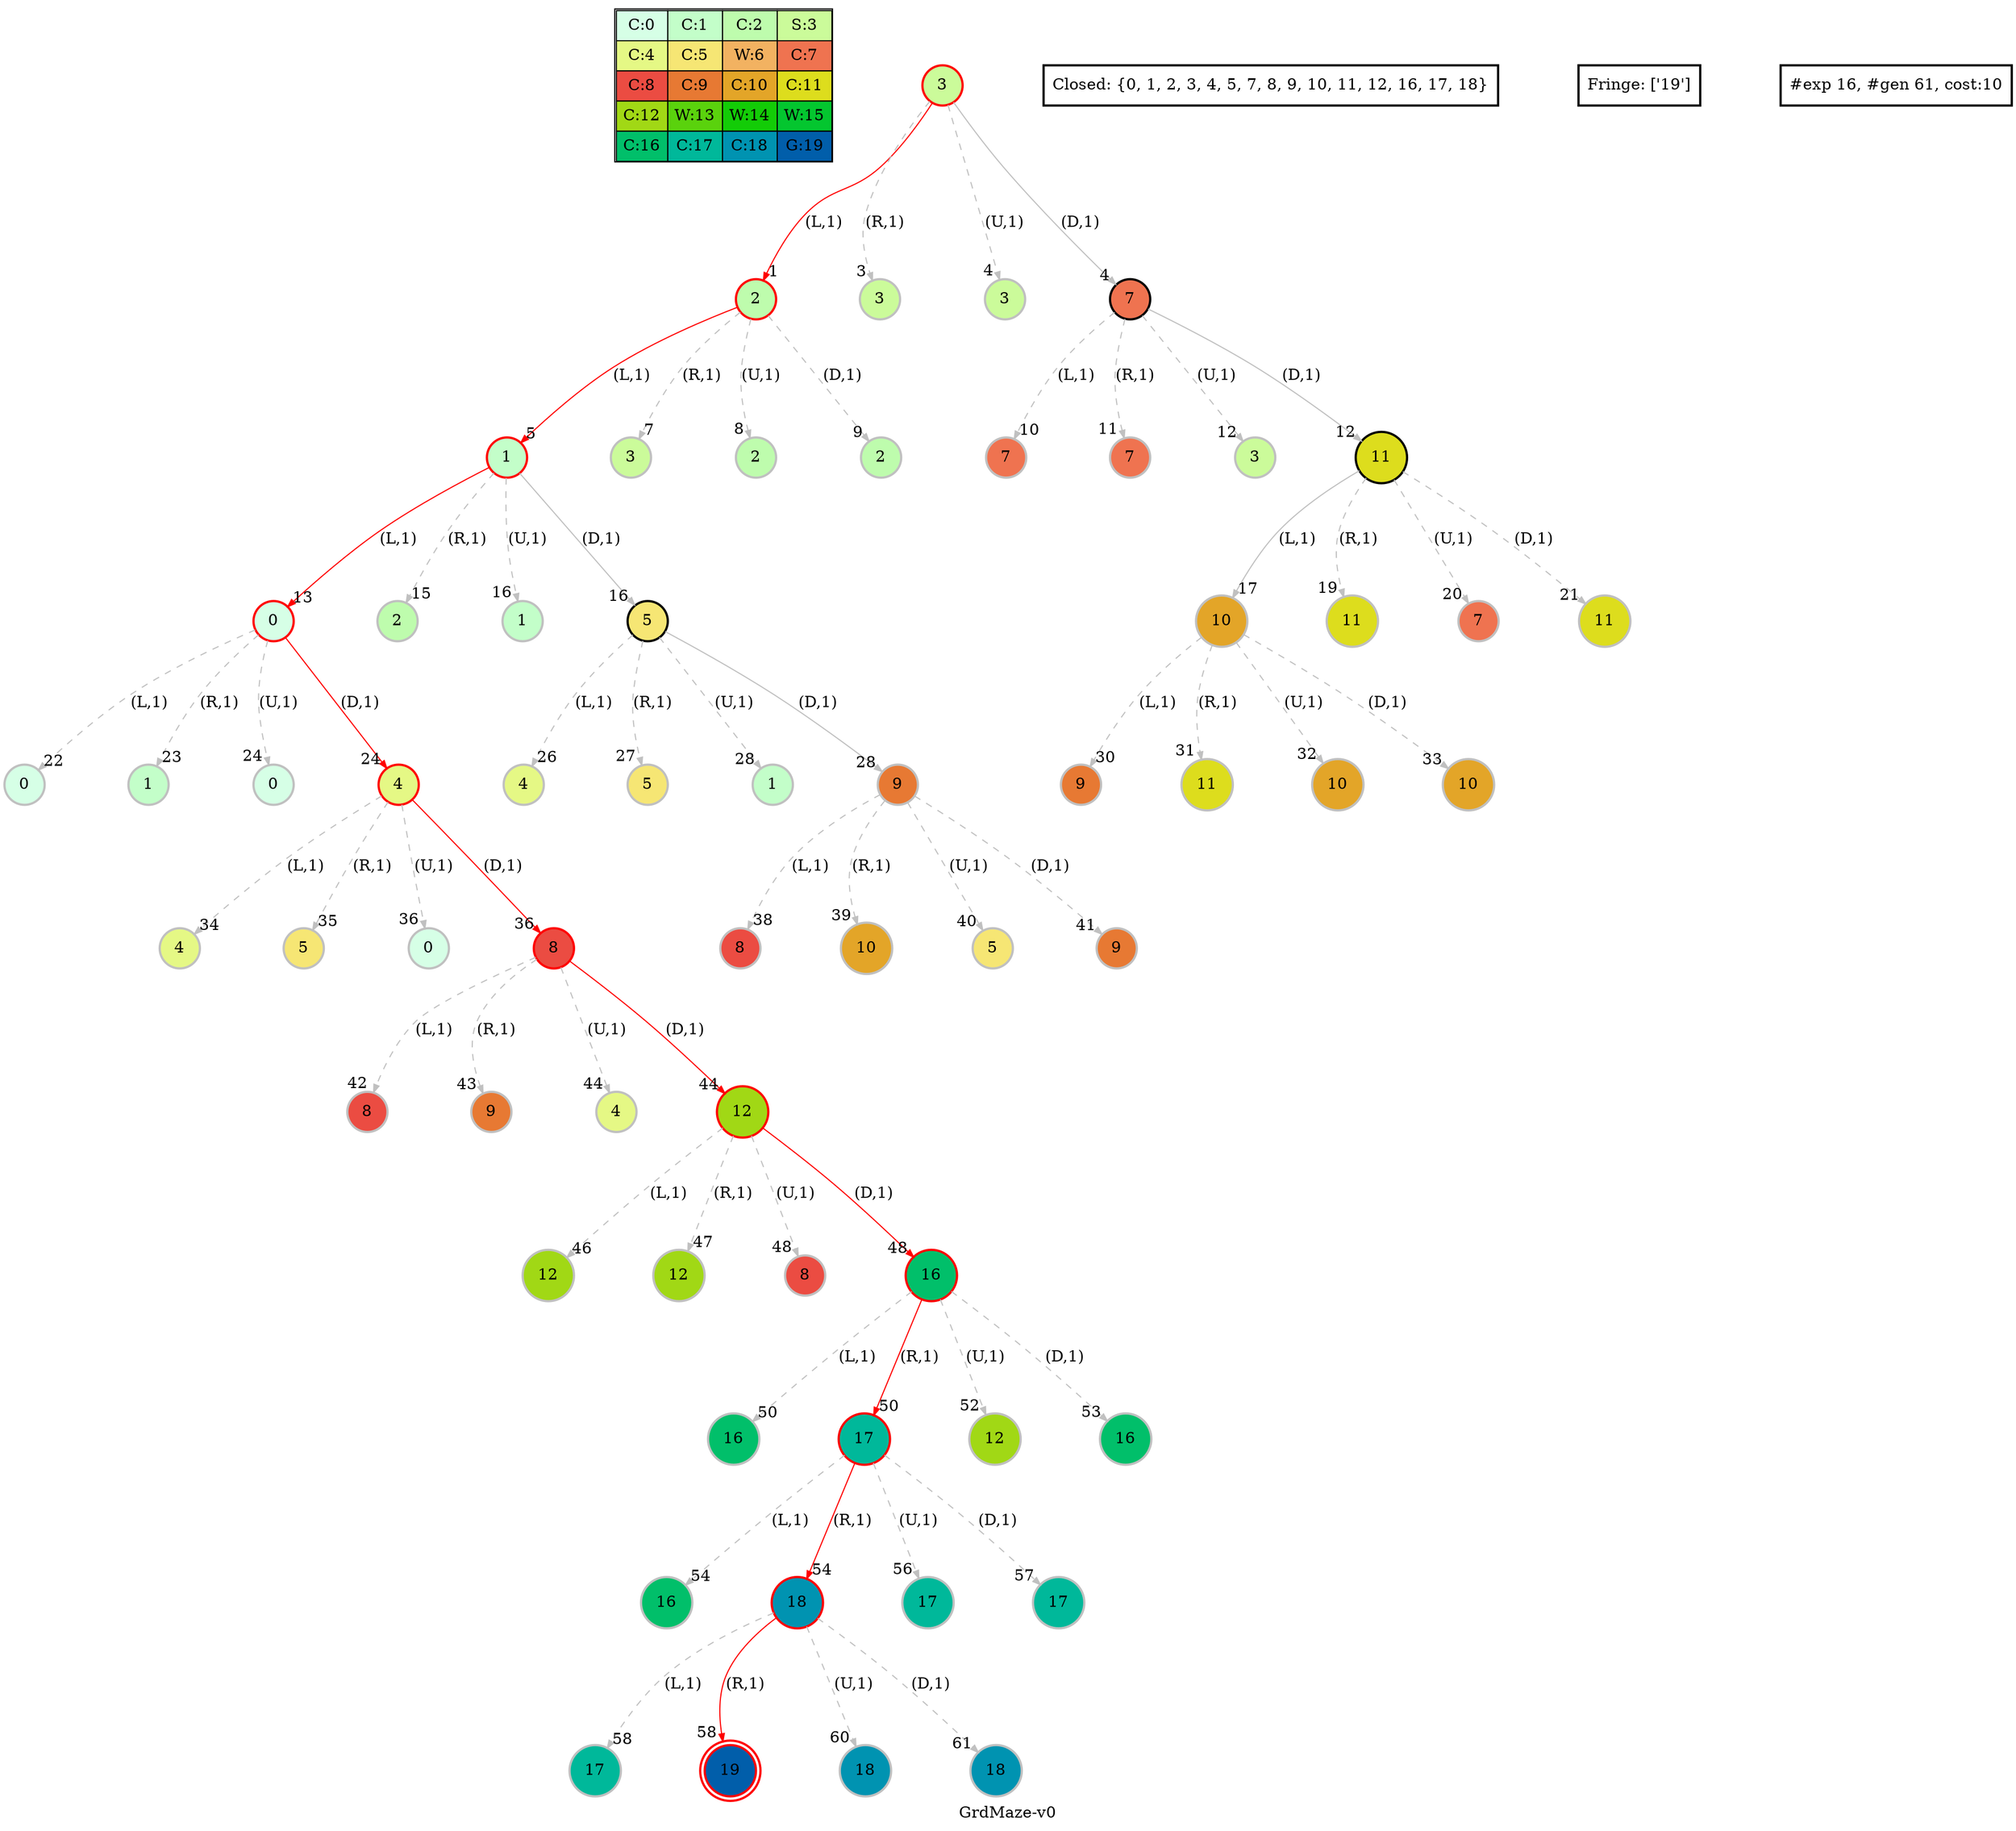 digraph GrdMaze { label="GrdMaze-v0" nodesep=1 ranksep="1.2" node [shape=circle penwidth=2] edge [arrowsize=0.7] 
subgraph MAP {label=Map;map [shape=plaintext label=<<table border="1" cellpadding="5" cellspacing="0" cellborder="1"><tr><td bgcolor="0.39803922 0.15947579 0.99679532 1.        ">C:0</td><td bgcolor="0.35098039 0.23194764 0.99315867 1.        ">C:1</td><td bgcolor="0.29607843 0.31486959 0.98720184 1.        ">C:2</td><td bgcolor="0.24901961 0.38410575 0.98063477 1.        ">S:3</td></tr><tr><td bgcolor="0.19411765 0.46220388 0.97128103 1.        ">C:4</td><td bgcolor="0.14705882 0.52643216 0.96182564 1.        ">C:5</td><td bgcolor="0.09215686 0.59770746 0.94913494 1.        ">W:6</td><td bgcolor="0.0372549  0.66454018 0.93467977 1.        ">C:7</td></tr><tr><td bgcolor="0.00980392 0.71791192 0.92090552 1.        ">C:8</td><td bgcolor="0.06470588 0.77520398 0.9032472  1.        ">C:9</td><td bgcolor="0.11176471 0.81974048 0.88677369 1.        ">C:10</td><td bgcolor="0.16666667 0.8660254  0.8660254  1.        ">C:11</td></tr><tr><td bgcolor="0.21372549 0.9005867  0.84695821 1.        ">C:12</td><td bgcolor="0.26862745 0.93467977 0.82325295 1.        ">W:13</td><td bgcolor="0.32352941 0.96182564 0.79801723 1.        ">W:14</td><td bgcolor="0.37058824 0.97940977 0.77520398 1.        ">W:15</td></tr><tr><td bgcolor="0.4254902  0.99315867 0.74725253 1.        ">C:16</td><td bgcolor="0.47254902 0.99907048 0.72218645 1.        ">C:17</td><td bgcolor="0.52745098 0.99907048 0.69169844 1.        ">C:18</td><td bgcolor="0.5745098  0.99315867 0.66454018 1.        ">G:19</td></tr></table>>]} 
"0_3" [label="3" style=filled color=grey fillcolor="0.24901961 0.38410575 0.98063477 1.        " ];
"0_3" [label="3" style=filled color=black color=red fillcolor="0.24901961 0.38410575 0.98063477 1.        " ];"0_3.2-0" [label="2" style=filled color=grey color=red fillcolor="0.29607843 0.31486959 0.98720184 1.        " ]; "0_3" -> "0_3.2-0" [label="(L,1)" headlabel=" 1 " style="" color=grey color=red ]; "0_c" [label="Closed: {3}" shape=box]; "0_fr" [label="Fringe: []" shape=box];
"0_3.3-1" [label="3" style=filled color=grey fillcolor="0.24901961 0.38410575 0.98063477 1.        " ]; "0_3" -> "0_3.3-1" [label="(R,1)" headlabel=" 3 " style="dashed" color=grey ]; "0_c" [label="Closed: {3}" shape=box]; "0_fr" [label="Fringe: ['2']" shape=box];
"0_3.3-2" [label="3" style=filled color=grey fillcolor="0.24901961 0.38410575 0.98063477 1.        " ]; "0_3" -> "0_3.3-2" [label="(U,1)" headlabel=" 4 " style="dashed" color=grey ]; "0_c" [label="Closed: {3}" shape=box]; "0_fr" [label="Fringe: ['2']" shape=box];
"0_3.7-3" [label="7" style=filled color=grey fillcolor="0.0372549  0.66454018 0.93467977 1.        " ]; "0_3" -> "0_3.7-3" [label="(D,1)" headlabel=" 4 " style="" color=grey ]; "0_c" [label="Closed: {3}" shape=box]; "0_fr" [label="Fringe: ['2']" shape=box];
"0_3.2-0" [label="2" style=filled color=black color=red fillcolor="0.29607843 0.31486959 0.98720184 1.        " ];"0_3.2.1-0" [label="1" style=filled color=grey color=red fillcolor="0.35098039 0.23194764 0.99315867 1.        " ]; "0_3.2-0" -> "0_3.2.1-0" [label="(L,1)" headlabel=" 5 " style="" color=grey color=red ]; "0_c" [label="Closed: {2, 3}" shape=box]; "0_fr" [label="Fringe: ['7']" shape=box];
"0_3.2.3-1" [label="3" style=filled color=grey fillcolor="0.24901961 0.38410575 0.98063477 1.        " ]; "0_3.2-0" -> "0_3.2.3-1" [label="(R,1)" headlabel=" 7 " style="dashed" color=grey ]; "0_c" [label="Closed: {2, 3}" shape=box]; "0_fr" [label="Fringe: ['7', '1']" shape=box];
"0_3.2.2-2" [label="2" style=filled color=grey fillcolor="0.29607843 0.31486959 0.98720184 1.        " ]; "0_3.2-0" -> "0_3.2.2-2" [label="(U,1)" headlabel=" 8 " style="dashed" color=grey ]; "0_c" [label="Closed: {2, 3}" shape=box]; "0_fr" [label="Fringe: ['7', '1']" shape=box];
"0_3.2.2-3" [label="2" style=filled color=grey fillcolor="0.29607843 0.31486959 0.98720184 1.        " ]; "0_3.2-0" -> "0_3.2.2-3" [label="(D,1)" headlabel=" 9 " style="dashed" color=grey ]; "0_c" [label="Closed: {2, 3}" shape=box]; "0_fr" [label="Fringe: ['7', '1']" shape=box];
"0_3.7.7-0" [label="7" style=filled color=grey fillcolor="0.0372549  0.66454018 0.93467977 1.        " ]; "0_3.7-3" -> "0_3.7.7-0" [label="(L,1)" headlabel=" 10 " style="dashed" color=grey ]; "0_c" [label="Closed: {2, 3, 7}" shape=box]; "0_fr" [label="Fringe: ['1']" shape=box];
"0_3.7.7-1" [label="7" style=filled color=grey fillcolor="0.0372549  0.66454018 0.93467977 1.        " ]; "0_3.7-3" -> "0_3.7.7-1" [label="(R,1)" headlabel=" 11 " style="dashed" color=grey ]; "0_c" [label="Closed: {2, 3, 7}" shape=box]; "0_fr" [label="Fringe: ['1']" shape=box];
"0_3.7.3-2" [label="3" style=filled color=grey fillcolor="0.24901961 0.38410575 0.98063477 1.        " ]; "0_3.7-3" -> "0_3.7.3-2" [label="(U,1)" headlabel=" 12 " style="dashed" color=grey ]; "0_c" [label="Closed: {2, 3, 7}" shape=box]; "0_fr" [label="Fringe: ['1']" shape=box];
"0_3.7-3" [label="7" style=filled color=black fillcolor="0.0372549  0.66454018 0.93467977 1.        " ];"0_3.7.11-3" [label="11" style=filled color=grey fillcolor="0.16666667 0.8660254  0.8660254  1.        " ]; "0_3.7-3" -> "0_3.7.11-3" [label="(D,1)" headlabel=" 12 " style="" color=grey ]; "0_c" [label="Closed: {2, 3, 7}" shape=box]; "0_fr" [label="Fringe: ['1']" shape=box];
"0_3.2.1-0" [label="1" style=filled color=black color=red fillcolor="0.35098039 0.23194764 0.99315867 1.        " ];"0_3.2.1.0-0" [label="0" style=filled color=grey color=red fillcolor="0.39803922 0.15947579 0.99679532 1.        " ]; "0_3.2.1-0" -> "0_3.2.1.0-0" [label="(L,1)" headlabel=" 13 " style="" color=grey color=red ]; "0_c" [label="Closed: {1, 2, 3, 7}" shape=box]; "0_fr" [label="Fringe: ['11']" shape=box];
"0_3.2.1.2-1" [label="2" style=filled color=grey fillcolor="0.29607843 0.31486959 0.98720184 1.        " ]; "0_3.2.1-0" -> "0_3.2.1.2-1" [label="(R,1)" headlabel=" 15 " style="dashed" color=grey ]; "0_c" [label="Closed: {1, 2, 3, 7}" shape=box]; "0_fr" [label="Fringe: ['11', '0']" shape=box];
"0_3.2.1.1-2" [label="1" style=filled color=grey fillcolor="0.35098039 0.23194764 0.99315867 1.        " ]; "0_3.2.1-0" -> "0_3.2.1.1-2" [label="(U,1)" headlabel=" 16 " style="dashed" color=grey ]; "0_c" [label="Closed: {1, 2, 3, 7}" shape=box]; "0_fr" [label="Fringe: ['11', '0']" shape=box];
"0_3.2.1.5-3" [label="5" style=filled color=grey fillcolor="0.14705882 0.52643216 0.96182564 1.        " ]; "0_3.2.1-0" -> "0_3.2.1.5-3" [label="(D,1)" headlabel=" 16 " style="" color=grey ]; "0_c" [label="Closed: {1, 2, 3, 7}" shape=box]; "0_fr" [label="Fringe: ['11', '0']" shape=box];
"0_3.7.11-3" [label="11" style=filled color=black fillcolor="0.16666667 0.8660254  0.8660254  1.        " ];"0_3.7.11.10-0" [label="10" style=filled color=grey fillcolor="0.11176471 0.81974048 0.88677369 1.        " ]; "0_3.7.11-3" -> "0_3.7.11.10-0" [label="(L,1)" headlabel=" 17 " style="" color=grey ]; "0_c" [label="Closed: {1, 2, 3, 7, 11}" shape=box]; "0_fr" [label="Fringe: ['0', '5']" shape=box];
"0_3.7.11.11-1" [label="11" style=filled color=grey fillcolor="0.16666667 0.8660254  0.8660254  1.        " ]; "0_3.7.11-3" -> "0_3.7.11.11-1" [label="(R,1)" headlabel=" 19 " style="dashed" color=grey ]; "0_c" [label="Closed: {1, 2, 3, 7, 11}" shape=box]; "0_fr" [label="Fringe: ['0', '5', '10']" shape=box];
"0_3.7.11.7-2" [label="7" style=filled color=grey fillcolor="0.0372549  0.66454018 0.93467977 1.        " ]; "0_3.7.11-3" -> "0_3.7.11.7-2" [label="(U,1)" headlabel=" 20 " style="dashed" color=grey ]; "0_c" [label="Closed: {1, 2, 3, 7, 11}" shape=box]; "0_fr" [label="Fringe: ['0', '5', '10']" shape=box];
"0_3.7.11.11-3" [label="11" style=filled color=grey fillcolor="0.16666667 0.8660254  0.8660254  1.        " ]; "0_3.7.11-3" -> "0_3.7.11.11-3" [label="(D,1)" headlabel=" 21 " style="dashed" color=grey ]; "0_c" [label="Closed: {1, 2, 3, 7, 11}" shape=box]; "0_fr" [label="Fringe: ['0', '5', '10']" shape=box];
"0_3.2.1.0.0-0" [label="0" style=filled color=grey fillcolor="0.39803922 0.15947579 0.99679532 1.        " ]; "0_3.2.1.0-0" -> "0_3.2.1.0.0-0" [label="(L,1)" headlabel=" 22 " style="dashed" color=grey ]; "0_c" [label="Closed: {0, 1, 2, 3, 7, 11}" shape=box]; "0_fr" [label="Fringe: ['5', '10']" shape=box];
"0_3.2.1.0.1-1" [label="1" style=filled color=grey fillcolor="0.35098039 0.23194764 0.99315867 1.        " ]; "0_3.2.1.0-0" -> "0_3.2.1.0.1-1" [label="(R,1)" headlabel=" 23 " style="dashed" color=grey ]; "0_c" [label="Closed: {0, 1, 2, 3, 7, 11}" shape=box]; "0_fr" [label="Fringe: ['5', '10']" shape=box];
"0_3.2.1.0.0-2" [label="0" style=filled color=grey fillcolor="0.39803922 0.15947579 0.99679532 1.        " ]; "0_3.2.1.0-0" -> "0_3.2.1.0.0-2" [label="(U,1)" headlabel=" 24 " style="dashed" color=grey ]; "0_c" [label="Closed: {0, 1, 2, 3, 7, 11}" shape=box]; "0_fr" [label="Fringe: ['5', '10']" shape=box];
"0_3.2.1.0-0" [label="0" style=filled color=black color=red fillcolor="0.39803922 0.15947579 0.99679532 1.        " ];"0_3.2.1.0.4-3" [label="4" style=filled color=grey color=red fillcolor="0.19411765 0.46220388 0.97128103 1.        " ]; "0_3.2.1.0-0" -> "0_3.2.1.0.4-3" [label="(D,1)" headlabel=" 24 " style="" color=grey color=red ]; "0_c" [label="Closed: {0, 1, 2, 3, 7, 11}" shape=box]; "0_fr" [label="Fringe: ['5', '10']" shape=box];
"0_3.2.1.5.4-0" [label="4" style=filled color=grey fillcolor="0.19411765 0.46220388 0.97128103 1.        " ]; "0_3.2.1.5-3" -> "0_3.2.1.5.4-0" [label="(L,1)" headlabel=" 26 " style="dashed" color=grey ]; "0_c" [label="Closed: {0, 1, 2, 3, 5, 7, 11}" shape=box]; "0_fr" [label="Fringe: ['10', '4']" shape=box];
"0_3.2.1.5.5-1" [label="5" style=filled color=grey fillcolor="0.14705882 0.52643216 0.96182564 1.        " ]; "0_3.2.1.5-3" -> "0_3.2.1.5.5-1" [label="(R,1)" headlabel=" 27 " style="dashed" color=grey ]; "0_c" [label="Closed: {0, 1, 2, 3, 5, 7, 11}" shape=box]; "0_fr" [label="Fringe: ['10', '4']" shape=box];
"0_3.2.1.5.1-2" [label="1" style=filled color=grey fillcolor="0.35098039 0.23194764 0.99315867 1.        " ]; "0_3.2.1.5-3" -> "0_3.2.1.5.1-2" [label="(U,1)" headlabel=" 28 " style="dashed" color=grey ]; "0_c" [label="Closed: {0, 1, 2, 3, 5, 7, 11}" shape=box]; "0_fr" [label="Fringe: ['10', '4']" shape=box];
"0_3.2.1.5-3" [label="5" style=filled color=black fillcolor="0.14705882 0.52643216 0.96182564 1.        " ];"0_3.2.1.5.9-3" [label="9" style=filled color=grey fillcolor="0.06470588 0.77520398 0.9032472  1.        " ]; "0_3.2.1.5-3" -> "0_3.2.1.5.9-3" [label="(D,1)" headlabel=" 28 " style="" color=grey ]; "0_c" [label="Closed: {0, 1, 2, 3, 5, 7, 11}" shape=box]; "0_fr" [label="Fringe: ['10', '4']" shape=box];
"0_3.7.11.10.9-0" [label="9" style=filled color=grey fillcolor="0.06470588 0.77520398 0.9032472  1.        " ]; "0_3.7.11.10-0" -> "0_3.7.11.10.9-0" [label="(L,1)" headlabel=" 30 " style="dashed" color=grey ]; "0_c" [label="Closed: {0, 1, 2, 3, 5, 7, 10, 11}" shape=box]; "0_fr" [label="Fringe: ['4', '9']" shape=box];
"0_3.7.11.10.11-1" [label="11" style=filled color=grey fillcolor="0.16666667 0.8660254  0.8660254  1.        " ]; "0_3.7.11.10-0" -> "0_3.7.11.10.11-1" [label="(R,1)" headlabel=" 31 " style="dashed" color=grey ]; "0_c" [label="Closed: {0, 1, 2, 3, 5, 7, 10, 11}" shape=box]; "0_fr" [label="Fringe: ['4', '9']" shape=box];
"0_3.7.11.10.10-2" [label="10" style=filled color=grey fillcolor="0.11176471 0.81974048 0.88677369 1.        " ]; "0_3.7.11.10-0" -> "0_3.7.11.10.10-2" [label="(U,1)" headlabel=" 32 " style="dashed" color=grey ]; "0_c" [label="Closed: {0, 1, 2, 3, 5, 7, 10, 11}" shape=box]; "0_fr" [label="Fringe: ['4', '9']" shape=box];
"0_3.7.11.10.10-3" [label="10" style=filled color=grey fillcolor="0.11176471 0.81974048 0.88677369 1.        " ]; "0_3.7.11.10-0" -> "0_3.7.11.10.10-3" [label="(D,1)" headlabel=" 33 " style="dashed" color=grey ]; "0_c" [label="Closed: {0, 1, 2, 3, 5, 7, 10, 11}" shape=box]; "0_fr" [label="Fringe: ['4', '9']" shape=box];
"0_3.2.1.0.4.4-0" [label="4" style=filled color=grey fillcolor="0.19411765 0.46220388 0.97128103 1.        " ]; "0_3.2.1.0.4-3" -> "0_3.2.1.0.4.4-0" [label="(L,1)" headlabel=" 34 " style="dashed" color=grey ]; "0_c" [label="Closed: {0, 1, 2, 3, 4, 5, 7, 10, 11}" shape=box]; "0_fr" [label="Fringe: ['9']" shape=box];
"0_3.2.1.0.4.5-1" [label="5" style=filled color=grey fillcolor="0.14705882 0.52643216 0.96182564 1.        " ]; "0_3.2.1.0.4-3" -> "0_3.2.1.0.4.5-1" [label="(R,1)" headlabel=" 35 " style="dashed" color=grey ]; "0_c" [label="Closed: {0, 1, 2, 3, 4, 5, 7, 10, 11}" shape=box]; "0_fr" [label="Fringe: ['9']" shape=box];
"0_3.2.1.0.4.0-2" [label="0" style=filled color=grey fillcolor="0.39803922 0.15947579 0.99679532 1.        " ]; "0_3.2.1.0.4-3" -> "0_3.2.1.0.4.0-2" [label="(U,1)" headlabel=" 36 " style="dashed" color=grey ]; "0_c" [label="Closed: {0, 1, 2, 3, 4, 5, 7, 10, 11}" shape=box]; "0_fr" [label="Fringe: ['9']" shape=box];
"0_3.2.1.0.4-3" [label="4" style=filled color=black color=red fillcolor="0.19411765 0.46220388 0.97128103 1.        " ];"0_3.2.1.0.4.8-3" [label="8" style=filled color=grey color=red fillcolor="0.00980392 0.71791192 0.92090552 1.        " ]; "0_3.2.1.0.4-3" -> "0_3.2.1.0.4.8-3" [label="(D,1)" headlabel=" 36 " style="" color=grey color=red ]; "0_c" [label="Closed: {0, 1, 2, 3, 4, 5, 7, 10, 11}" shape=box]; "0_fr" [label="Fringe: ['9']" shape=box];
"0_3.2.1.5.9.8-0" [label="8" style=filled color=grey fillcolor="0.00980392 0.71791192 0.92090552 1.        " ]; "0_3.2.1.5.9-3" -> "0_3.2.1.5.9.8-0" [label="(L,1)" headlabel=" 38 " style="dashed" color=grey ]; "0_c" [label="Closed: {0, 1, 2, 3, 4, 5, 7, 9, 10, 11}" shape=box]; "0_fr" [label="Fringe: ['8']" shape=box];
"0_3.2.1.5.9.10-1" [label="10" style=filled color=grey fillcolor="0.11176471 0.81974048 0.88677369 1.        " ]; "0_3.2.1.5.9-3" -> "0_3.2.1.5.9.10-1" [label="(R,1)" headlabel=" 39 " style="dashed" color=grey ]; "0_c" [label="Closed: {0, 1, 2, 3, 4, 5, 7, 9, 10, 11}" shape=box]; "0_fr" [label="Fringe: ['8']" shape=box];
"0_3.2.1.5.9.5-2" [label="5" style=filled color=grey fillcolor="0.14705882 0.52643216 0.96182564 1.        " ]; "0_3.2.1.5.9-3" -> "0_3.2.1.5.9.5-2" [label="(U,1)" headlabel=" 40 " style="dashed" color=grey ]; "0_c" [label="Closed: {0, 1, 2, 3, 4, 5, 7, 9, 10, 11}" shape=box]; "0_fr" [label="Fringe: ['8']" shape=box];
"0_3.2.1.5.9.9-3" [label="9" style=filled color=grey fillcolor="0.06470588 0.77520398 0.9032472  1.        " ]; "0_3.2.1.5.9-3" -> "0_3.2.1.5.9.9-3" [label="(D,1)" headlabel=" 41 " style="dashed" color=grey ]; "0_c" [label="Closed: {0, 1, 2, 3, 4, 5, 7, 9, 10, 11}" shape=box]; "0_fr" [label="Fringe: ['8']" shape=box];
"0_3.2.1.0.4.8.8-0" [label="8" style=filled color=grey fillcolor="0.00980392 0.71791192 0.92090552 1.        " ]; "0_3.2.1.0.4.8-3" -> "0_3.2.1.0.4.8.8-0" [label="(L,1)" headlabel=" 42 " style="dashed" color=grey ]; "0_c" [label="Closed: {0, 1, 2, 3, 4, 5, 7, 8, 9, 10, 11}" shape=box]; "0_fr" [label="Fringe: []" shape=box];
"0_3.2.1.0.4.8.9-1" [label="9" style=filled color=grey fillcolor="0.06470588 0.77520398 0.9032472  1.        " ]; "0_3.2.1.0.4.8-3" -> "0_3.2.1.0.4.8.9-1" [label="(R,1)" headlabel=" 43 " style="dashed" color=grey ]; "0_c" [label="Closed: {0, 1, 2, 3, 4, 5, 7, 8, 9, 10, 11}" shape=box]; "0_fr" [label="Fringe: []" shape=box];
"0_3.2.1.0.4.8.4-2" [label="4" style=filled color=grey fillcolor="0.19411765 0.46220388 0.97128103 1.        " ]; "0_3.2.1.0.4.8-3" -> "0_3.2.1.0.4.8.4-2" [label="(U,1)" headlabel=" 44 " style="dashed" color=grey ]; "0_c" [label="Closed: {0, 1, 2, 3, 4, 5, 7, 8, 9, 10, 11}" shape=box]; "0_fr" [label="Fringe: []" shape=box];
"0_3.2.1.0.4.8-3" [label="8" style=filled color=black color=red fillcolor="0.00980392 0.71791192 0.92090552 1.        " ];"0_3.2.1.0.4.8.12-3" [label="12" style=filled color=grey color=red fillcolor="0.21372549 0.9005867  0.84695821 1.        " ]; "0_3.2.1.0.4.8-3" -> "0_3.2.1.0.4.8.12-3" [label="(D,1)" headlabel=" 44 " style="" color=grey color=red ]; "0_c" [label="Closed: {0, 1, 2, 3, 4, 5, 7, 8, 9, 10, 11}" shape=box]; "0_fr" [label="Fringe: []" shape=box];
"0_3.2.1.0.4.8.12.12-0" [label="12" style=filled color=grey fillcolor="0.21372549 0.9005867  0.84695821 1.        " ]; "0_3.2.1.0.4.8.12-3" -> "0_3.2.1.0.4.8.12.12-0" [label="(L,1)" headlabel=" 46 " style="dashed" color=grey ]; "0_c" [label="Closed: {0, 1, 2, 3, 4, 5, 7, 8, 9, 10, 11, 12}" shape=box]; "0_fr" [label="Fringe: []" shape=box];
"0_3.2.1.0.4.8.12.12-1" [label="12" style=filled color=grey fillcolor="0.21372549 0.9005867  0.84695821 1.        " ]; "0_3.2.1.0.4.8.12-3" -> "0_3.2.1.0.4.8.12.12-1" [label="(R,1)" headlabel=" 47 " style="dashed" color=grey ]; "0_c" [label="Closed: {0, 1, 2, 3, 4, 5, 7, 8, 9, 10, 11, 12}" shape=box]; "0_fr" [label="Fringe: []" shape=box];
"0_3.2.1.0.4.8.12.8-2" [label="8" style=filled color=grey fillcolor="0.00980392 0.71791192 0.92090552 1.        " ]; "0_3.2.1.0.4.8.12-3" -> "0_3.2.1.0.4.8.12.8-2" [label="(U,1)" headlabel=" 48 " style="dashed" color=grey ]; "0_c" [label="Closed: {0, 1, 2, 3, 4, 5, 7, 8, 9, 10, 11, 12}" shape=box]; "0_fr" [label="Fringe: []" shape=box];
"0_3.2.1.0.4.8.12-3" [label="12" style=filled color=black color=red fillcolor="0.21372549 0.9005867  0.84695821 1.        " ];"0_3.2.1.0.4.8.12.16-3" [label="16" style=filled color=grey color=red fillcolor="0.4254902  0.99315867 0.74725253 1.        " ]; "0_3.2.1.0.4.8.12-3" -> "0_3.2.1.0.4.8.12.16-3" [label="(D,1)" headlabel=" 48 " style="" color=grey color=red ]; "0_c" [label="Closed: {0, 1, 2, 3, 4, 5, 7, 8, 9, 10, 11, 12}" shape=box]; "0_fr" [label="Fringe: []" shape=box];
"0_3.2.1.0.4.8.12.16.16-0" [label="16" style=filled color=grey fillcolor="0.4254902  0.99315867 0.74725253 1.        " ]; "0_3.2.1.0.4.8.12.16-3" -> "0_3.2.1.0.4.8.12.16.16-0" [label="(L,1)" headlabel=" 50 " style="dashed" color=grey ]; "0_c" [label="Closed: {0, 1, 2, 3, 4, 5, 7, 8, 9, 10, 11, 12, 16}" shape=box]; "0_fr" [label="Fringe: []" shape=box];
"0_3.2.1.0.4.8.12.16-3" [label="16" style=filled color=black color=red fillcolor="0.4254902  0.99315867 0.74725253 1.        " ];"0_3.2.1.0.4.8.12.16.17-1" [label="17" style=filled color=grey color=red fillcolor="0.47254902 0.99907048 0.72218645 1.        " ]; "0_3.2.1.0.4.8.12.16-3" -> "0_3.2.1.0.4.8.12.16.17-1" [label="(R,1)" headlabel=" 50 " style="" color=grey color=red ]; "0_c" [label="Closed: {0, 1, 2, 3, 4, 5, 7, 8, 9, 10, 11, 12, 16}" shape=box]; "0_fr" [label="Fringe: []" shape=box];
"0_3.2.1.0.4.8.12.16.12-2" [label="12" style=filled color=grey fillcolor="0.21372549 0.9005867  0.84695821 1.        " ]; "0_3.2.1.0.4.8.12.16-3" -> "0_3.2.1.0.4.8.12.16.12-2" [label="(U,1)" headlabel=" 52 " style="dashed" color=grey ]; "0_c" [label="Closed: {0, 1, 2, 3, 4, 5, 7, 8, 9, 10, 11, 12, 16}" shape=box]; "0_fr" [label="Fringe: ['17']" shape=box];
"0_3.2.1.0.4.8.12.16.16-3" [label="16" style=filled color=grey fillcolor="0.4254902  0.99315867 0.74725253 1.        " ]; "0_3.2.1.0.4.8.12.16-3" -> "0_3.2.1.0.4.8.12.16.16-3" [label="(D,1)" headlabel=" 53 " style="dashed" color=grey ]; "0_c" [label="Closed: {0, 1, 2, 3, 4, 5, 7, 8, 9, 10, 11, 12, 16}" shape=box]; "0_fr" [label="Fringe: ['17']" shape=box];
"0_3.2.1.0.4.8.12.16.17.16-0" [label="16" style=filled color=grey fillcolor="0.4254902  0.99315867 0.74725253 1.        " ]; "0_3.2.1.0.4.8.12.16.17-1" -> "0_3.2.1.0.4.8.12.16.17.16-0" [label="(L,1)" headlabel=" 54 " style="dashed" color=grey ]; "0_c" [label="Closed: {0, 1, 2, 3, 4, 5, 7, 8, 9, 10, 11, 12, 16, 17}" shape=box]; "0_fr" [label="Fringe: []" shape=box];
"0_3.2.1.0.4.8.12.16.17-1" [label="17" style=filled color=black color=red fillcolor="0.47254902 0.99907048 0.72218645 1.        " ];"0_3.2.1.0.4.8.12.16.17.18-1" [label="18" style=filled color=grey color=red fillcolor="0.52745098 0.99907048 0.69169844 1.        " ]; "0_3.2.1.0.4.8.12.16.17-1" -> "0_3.2.1.0.4.8.12.16.17.18-1" [label="(R,1)" headlabel=" 54 " style="" color=grey color=red ]; "0_c" [label="Closed: {0, 1, 2, 3, 4, 5, 7, 8, 9, 10, 11, 12, 16, 17}" shape=box]; "0_fr" [label="Fringe: []" shape=box];
"0_3.2.1.0.4.8.12.16.17.17-2" [label="17" style=filled color=grey fillcolor="0.47254902 0.99907048 0.72218645 1.        " ]; "0_3.2.1.0.4.8.12.16.17-1" -> "0_3.2.1.0.4.8.12.16.17.17-2" [label="(U,1)" headlabel=" 56 " style="dashed" color=grey ]; "0_c" [label="Closed: {0, 1, 2, 3, 4, 5, 7, 8, 9, 10, 11, 12, 16, 17}" shape=box]; "0_fr" [label="Fringe: ['18']" shape=box];
"0_3.2.1.0.4.8.12.16.17.17-3" [label="17" style=filled color=grey fillcolor="0.47254902 0.99907048 0.72218645 1.        " ]; "0_3.2.1.0.4.8.12.16.17-1" -> "0_3.2.1.0.4.8.12.16.17.17-3" [label="(D,1)" headlabel=" 57 " style="dashed" color=grey ]; "0_c" [label="Closed: {0, 1, 2, 3, 4, 5, 7, 8, 9, 10, 11, 12, 16, 17}" shape=box]; "0_fr" [label="Fringe: ['18']" shape=box];
"0_3.2.1.0.4.8.12.16.17.18.17-0" [label="17" style=filled color=grey fillcolor="0.47254902 0.99907048 0.72218645 1.        " ]; "0_3.2.1.0.4.8.12.16.17.18-1" -> "0_3.2.1.0.4.8.12.16.17.18.17-0" [label="(L,1)" headlabel=" 58 " style="dashed" color=grey ]; "0_c" [label="Closed: {0, 1, 2, 3, 4, 5, 7, 8, 9, 10, 11, 12, 16, 17, 18}" shape=box]; "0_fr" [label="Fringe: []" shape=box];
"0_3.2.1.0.4.8.12.16.17.18-1" [label="18" style=filled color=black color=red fillcolor="0.52745098 0.99907048 0.69169844 1.        " ];"0_3.2.1.0.4.8.12.16.17.18.19-1" [label="19" style=filled color=black color=red fillcolor="0.5745098  0.99315867 0.66454018 1.        " peripheries=2 /*GOALSTATE*/]; "0_3.2.1.0.4.8.12.16.17.18-1" -> "0_3.2.1.0.4.8.12.16.17.18.19-1" [label="(R,1)" headlabel=" 58 " style="" color=grey color=red ]; "0_c" [label="Closed: {0, 1, 2, 3, 4, 5, 7, 8, 9, 10, 11, 12, 16, 17, 18}" shape=box]; "0_fr" [label="Fringe: []" shape=box];
"0_3.2.1.0.4.8.12.16.17.18.18-2" [label="18" style=filled color=grey fillcolor="0.52745098 0.99907048 0.69169844 1.        " ]; "0_3.2.1.0.4.8.12.16.17.18-1" -> "0_3.2.1.0.4.8.12.16.17.18.18-2" [label="(U,1)" headlabel=" 60 " style="dashed" color=grey ]; "0_c" [label="Closed: {0, 1, 2, 3, 4, 5, 7, 8, 9, 10, 11, 12, 16, 17, 18}" shape=box]; "0_fr" [label="Fringe: ['19']" shape=box];
"0_3.2.1.0.4.8.12.16.17.18.18-3" [label="18" style=filled color=grey fillcolor="0.52745098 0.99907048 0.69169844 1.        " ]; "0_3.2.1.0.4.8.12.16.17.18-1" -> "0_3.2.1.0.4.8.12.16.17.18.18-3" [label="(D,1)" headlabel=" 61 " style="dashed" color=grey ]; "0_c" [label="Closed: {0, 1, 2, 3, 4, 5, 7, 8, 9, 10, 11, 12, 16, 17, 18}" shape=box]; "0_fr" [label="Fringe: ['19']" shape=box]
"#exp 16, #gen 61, cost:10" [ shape=box ]; }
